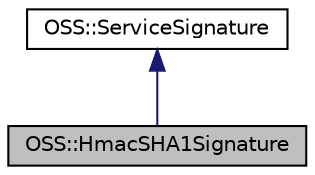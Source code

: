 digraph "OSS::HmacSHA1Signature"
{
  edge [fontname="Helvetica",fontsize="10",labelfontname="Helvetica",labelfontsize="10"];
  node [fontname="Helvetica",fontsize="10",shape=record];
  Node1 [label="OSS::HmacSHA1Signature",height=0.2,width=0.4,color="black", fillcolor="grey75", style="filled" fontcolor="black"];
  Node2 -> Node1 [dir="back",color="midnightblue",fontsize="10",style="solid",fontname="Helvetica"];
  Node2 [label="OSS::ServiceSignature",height=0.2,width=0.4,color="black", fillcolor="white", style="filled",URL="$class_o_s_s_1_1_service_signature.html"];
}
